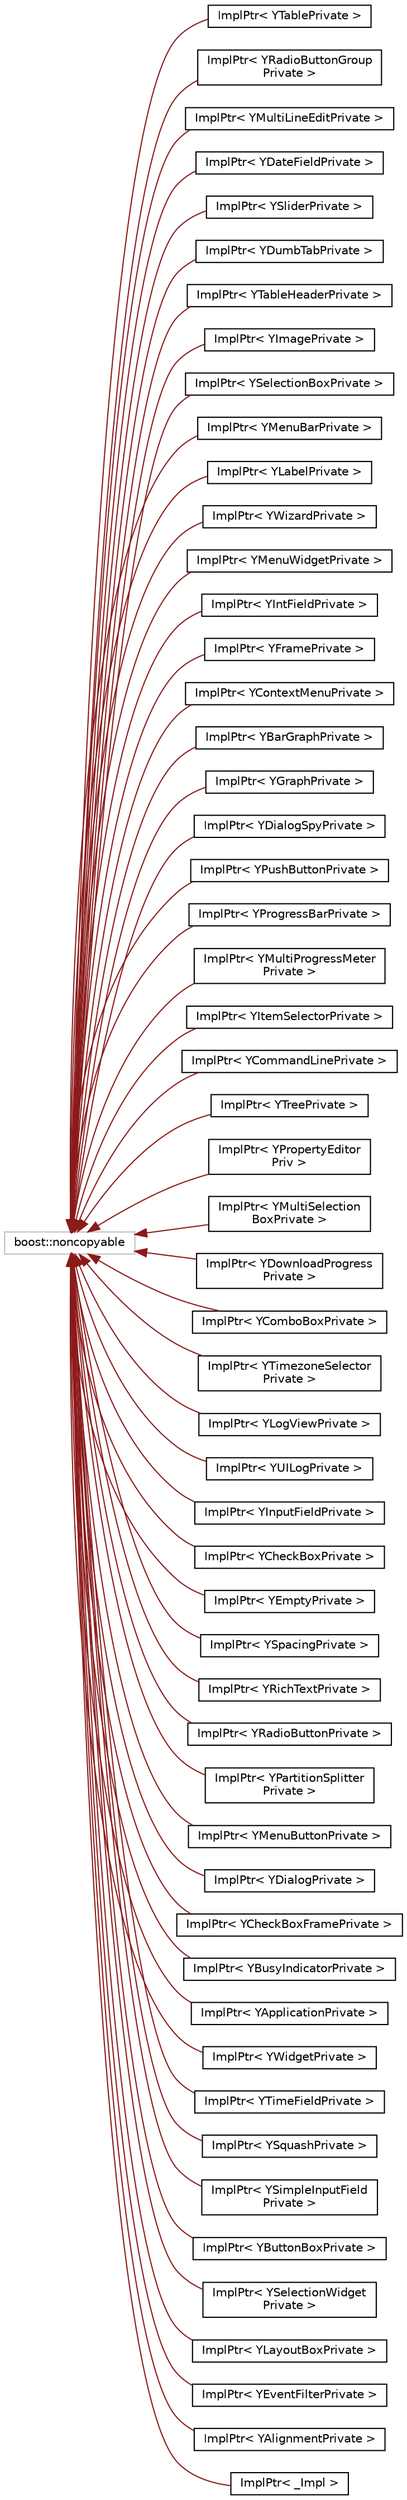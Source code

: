 digraph "Graphical Class Hierarchy"
{
 // LATEX_PDF_SIZE
  edge [fontname="Helvetica",fontsize="10",labelfontname="Helvetica",labelfontsize="10"];
  node [fontname="Helvetica",fontsize="10",shape=record];
  rankdir="LR";
  Node23 [label="boost::noncopyable",height=0.2,width=0.4,color="grey75", fillcolor="white", style="filled",tooltip=" "];
  Node23 -> Node0 [dir="back",color="firebrick4",fontsize="10",style="solid",fontname="Helvetica"];
  Node0 [label="ImplPtr\< YTablePrivate \>",height=0.2,width=0.4,color="black", fillcolor="white", style="filled",URL="$classImplPtr.html",tooltip=" "];
  Node23 -> Node25 [dir="back",color="firebrick4",fontsize="10",style="solid",fontname="Helvetica"];
  Node25 [label="ImplPtr\< YRadioButtonGroup\lPrivate \>",height=0.2,width=0.4,color="black", fillcolor="white", style="filled",URL="$classImplPtr.html",tooltip=" "];
  Node23 -> Node26 [dir="back",color="firebrick4",fontsize="10",style="solid",fontname="Helvetica"];
  Node26 [label="ImplPtr\< YMultiLineEditPrivate \>",height=0.2,width=0.4,color="black", fillcolor="white", style="filled",URL="$classImplPtr.html",tooltip=" "];
  Node23 -> Node27 [dir="back",color="firebrick4",fontsize="10",style="solid",fontname="Helvetica"];
  Node27 [label="ImplPtr\< YDateFieldPrivate \>",height=0.2,width=0.4,color="black", fillcolor="white", style="filled",URL="$classImplPtr.html",tooltip=" "];
  Node23 -> Node28 [dir="back",color="firebrick4",fontsize="10",style="solid",fontname="Helvetica"];
  Node28 [label="ImplPtr\< YSliderPrivate \>",height=0.2,width=0.4,color="black", fillcolor="white", style="filled",URL="$classImplPtr.html",tooltip=" "];
  Node23 -> Node29 [dir="back",color="firebrick4",fontsize="10",style="solid",fontname="Helvetica"];
  Node29 [label="ImplPtr\< YDumbTabPrivate \>",height=0.2,width=0.4,color="black", fillcolor="white", style="filled",URL="$classImplPtr.html",tooltip=" "];
  Node23 -> Node30 [dir="back",color="firebrick4",fontsize="10",style="solid",fontname="Helvetica"];
  Node30 [label="ImplPtr\< YTableHeaderPrivate \>",height=0.2,width=0.4,color="black", fillcolor="white", style="filled",URL="$classImplPtr.html",tooltip=" "];
  Node23 -> Node31 [dir="back",color="firebrick4",fontsize="10",style="solid",fontname="Helvetica"];
  Node31 [label="ImplPtr\< YImagePrivate \>",height=0.2,width=0.4,color="black", fillcolor="white", style="filled",URL="$classImplPtr.html",tooltip=" "];
  Node23 -> Node32 [dir="back",color="firebrick4",fontsize="10",style="solid",fontname="Helvetica"];
  Node32 [label="ImplPtr\< YSelectionBoxPrivate \>",height=0.2,width=0.4,color="black", fillcolor="white", style="filled",URL="$classImplPtr.html",tooltip=" "];
  Node23 -> Node33 [dir="back",color="firebrick4",fontsize="10",style="solid",fontname="Helvetica"];
  Node33 [label="ImplPtr\< YMenuBarPrivate \>",height=0.2,width=0.4,color="black", fillcolor="white", style="filled",URL="$classImplPtr.html",tooltip=" "];
  Node23 -> Node34 [dir="back",color="firebrick4",fontsize="10",style="solid",fontname="Helvetica"];
  Node34 [label="ImplPtr\< YLabelPrivate \>",height=0.2,width=0.4,color="black", fillcolor="white", style="filled",URL="$classImplPtr.html",tooltip=" "];
  Node23 -> Node35 [dir="back",color="firebrick4",fontsize="10",style="solid",fontname="Helvetica"];
  Node35 [label="ImplPtr\< YWizardPrivate \>",height=0.2,width=0.4,color="black", fillcolor="white", style="filled",URL="$classImplPtr.html",tooltip=" "];
  Node23 -> Node36 [dir="back",color="firebrick4",fontsize="10",style="solid",fontname="Helvetica"];
  Node36 [label="ImplPtr\< YMenuWidgetPrivate \>",height=0.2,width=0.4,color="black", fillcolor="white", style="filled",URL="$classImplPtr.html",tooltip=" "];
  Node23 -> Node37 [dir="back",color="firebrick4",fontsize="10",style="solid",fontname="Helvetica"];
  Node37 [label="ImplPtr\< YIntFieldPrivate \>",height=0.2,width=0.4,color="black", fillcolor="white", style="filled",URL="$classImplPtr.html",tooltip=" "];
  Node23 -> Node38 [dir="back",color="firebrick4",fontsize="10",style="solid",fontname="Helvetica"];
  Node38 [label="ImplPtr\< YFramePrivate \>",height=0.2,width=0.4,color="black", fillcolor="white", style="filled",URL="$classImplPtr.html",tooltip=" "];
  Node23 -> Node39 [dir="back",color="firebrick4",fontsize="10",style="solid",fontname="Helvetica"];
  Node39 [label="ImplPtr\< YContextMenuPrivate \>",height=0.2,width=0.4,color="black", fillcolor="white", style="filled",URL="$classImplPtr.html",tooltip=" "];
  Node23 -> Node40 [dir="back",color="firebrick4",fontsize="10",style="solid",fontname="Helvetica"];
  Node40 [label="ImplPtr\< YBarGraphPrivate \>",height=0.2,width=0.4,color="black", fillcolor="white", style="filled",URL="$classImplPtr.html",tooltip=" "];
  Node23 -> Node41 [dir="back",color="firebrick4",fontsize="10",style="solid",fontname="Helvetica"];
  Node41 [label="ImplPtr\< YGraphPrivate \>",height=0.2,width=0.4,color="black", fillcolor="white", style="filled",URL="$classImplPtr.html",tooltip=" "];
  Node23 -> Node42 [dir="back",color="firebrick4",fontsize="10",style="solid",fontname="Helvetica"];
  Node42 [label="ImplPtr\< YDialogSpyPrivate \>",height=0.2,width=0.4,color="black", fillcolor="white", style="filled",URL="$classImplPtr.html",tooltip=" "];
  Node23 -> Node43 [dir="back",color="firebrick4",fontsize="10",style="solid",fontname="Helvetica"];
  Node43 [label="ImplPtr\< YPushButtonPrivate \>",height=0.2,width=0.4,color="black", fillcolor="white", style="filled",URL="$classImplPtr.html",tooltip=" "];
  Node23 -> Node44 [dir="back",color="firebrick4",fontsize="10",style="solid",fontname="Helvetica"];
  Node44 [label="ImplPtr\< YProgressBarPrivate \>",height=0.2,width=0.4,color="black", fillcolor="white", style="filled",URL="$classImplPtr.html",tooltip=" "];
  Node23 -> Node45 [dir="back",color="firebrick4",fontsize="10",style="solid",fontname="Helvetica"];
  Node45 [label="ImplPtr\< YMultiProgressMeter\lPrivate \>",height=0.2,width=0.4,color="black", fillcolor="white", style="filled",URL="$classImplPtr.html",tooltip=" "];
  Node23 -> Node46 [dir="back",color="firebrick4",fontsize="10",style="solid",fontname="Helvetica"];
  Node46 [label="ImplPtr\< YItemSelectorPrivate \>",height=0.2,width=0.4,color="black", fillcolor="white", style="filled",URL="$classImplPtr.html",tooltip=" "];
  Node23 -> Node47 [dir="back",color="firebrick4",fontsize="10",style="solid",fontname="Helvetica"];
  Node47 [label="ImplPtr\< YCommandLinePrivate \>",height=0.2,width=0.4,color="black", fillcolor="white", style="filled",URL="$classImplPtr.html",tooltip=" "];
  Node23 -> Node48 [dir="back",color="firebrick4",fontsize="10",style="solid",fontname="Helvetica"];
  Node48 [label="ImplPtr\< YTreePrivate \>",height=0.2,width=0.4,color="black", fillcolor="white", style="filled",URL="$classImplPtr.html",tooltip=" "];
  Node23 -> Node49 [dir="back",color="firebrick4",fontsize="10",style="solid",fontname="Helvetica"];
  Node49 [label="ImplPtr\< YPropertyEditor\lPriv \>",height=0.2,width=0.4,color="black", fillcolor="white", style="filled",URL="$classImplPtr.html",tooltip=" "];
  Node23 -> Node50 [dir="back",color="firebrick4",fontsize="10",style="solid",fontname="Helvetica"];
  Node50 [label="ImplPtr\< YMultiSelection\lBoxPrivate \>",height=0.2,width=0.4,color="black", fillcolor="white", style="filled",URL="$classImplPtr.html",tooltip=" "];
  Node23 -> Node51 [dir="back",color="firebrick4",fontsize="10",style="solid",fontname="Helvetica"];
  Node51 [label="ImplPtr\< YDownloadProgress\lPrivate \>",height=0.2,width=0.4,color="black", fillcolor="white", style="filled",URL="$classImplPtr.html",tooltip=" "];
  Node23 -> Node52 [dir="back",color="firebrick4",fontsize="10",style="solid",fontname="Helvetica"];
  Node52 [label="ImplPtr\< YComboBoxPrivate \>",height=0.2,width=0.4,color="black", fillcolor="white", style="filled",URL="$classImplPtr.html",tooltip=" "];
  Node23 -> Node53 [dir="back",color="firebrick4",fontsize="10",style="solid",fontname="Helvetica"];
  Node53 [label="ImplPtr\< YTimezoneSelector\lPrivate \>",height=0.2,width=0.4,color="black", fillcolor="white", style="filled",URL="$classImplPtr.html",tooltip=" "];
  Node23 -> Node54 [dir="back",color="firebrick4",fontsize="10",style="solid",fontname="Helvetica"];
  Node54 [label="ImplPtr\< YLogViewPrivate \>",height=0.2,width=0.4,color="black", fillcolor="white", style="filled",URL="$classImplPtr.html",tooltip=" "];
  Node23 -> Node55 [dir="back",color="firebrick4",fontsize="10",style="solid",fontname="Helvetica"];
  Node55 [label="ImplPtr\< YUILogPrivate \>",height=0.2,width=0.4,color="black", fillcolor="white", style="filled",URL="$classImplPtr.html",tooltip=" "];
  Node23 -> Node56 [dir="back",color="firebrick4",fontsize="10",style="solid",fontname="Helvetica"];
  Node56 [label="ImplPtr\< YInputFieldPrivate \>",height=0.2,width=0.4,color="black", fillcolor="white", style="filled",URL="$classImplPtr.html",tooltip=" "];
  Node23 -> Node57 [dir="back",color="firebrick4",fontsize="10",style="solid",fontname="Helvetica"];
  Node57 [label="ImplPtr\< YCheckBoxPrivate \>",height=0.2,width=0.4,color="black", fillcolor="white", style="filled",URL="$classImplPtr.html",tooltip=" "];
  Node23 -> Node58 [dir="back",color="firebrick4",fontsize="10",style="solid",fontname="Helvetica"];
  Node58 [label="ImplPtr\< YEmptyPrivate \>",height=0.2,width=0.4,color="black", fillcolor="white", style="filled",URL="$classImplPtr.html",tooltip=" "];
  Node23 -> Node59 [dir="back",color="firebrick4",fontsize="10",style="solid",fontname="Helvetica"];
  Node59 [label="ImplPtr\< YSpacingPrivate \>",height=0.2,width=0.4,color="black", fillcolor="white", style="filled",URL="$classImplPtr.html",tooltip=" "];
  Node23 -> Node60 [dir="back",color="firebrick4",fontsize="10",style="solid",fontname="Helvetica"];
  Node60 [label="ImplPtr\< YRichTextPrivate \>",height=0.2,width=0.4,color="black", fillcolor="white", style="filled",URL="$classImplPtr.html",tooltip=" "];
  Node23 -> Node61 [dir="back",color="firebrick4",fontsize="10",style="solid",fontname="Helvetica"];
  Node61 [label="ImplPtr\< YRadioButtonPrivate \>",height=0.2,width=0.4,color="black", fillcolor="white", style="filled",URL="$classImplPtr.html",tooltip=" "];
  Node23 -> Node62 [dir="back",color="firebrick4",fontsize="10",style="solid",fontname="Helvetica"];
  Node62 [label="ImplPtr\< YPartitionSplitter\lPrivate \>",height=0.2,width=0.4,color="black", fillcolor="white", style="filled",URL="$classImplPtr.html",tooltip=" "];
  Node23 -> Node63 [dir="back",color="firebrick4",fontsize="10",style="solid",fontname="Helvetica"];
  Node63 [label="ImplPtr\< YMenuButtonPrivate \>",height=0.2,width=0.4,color="black", fillcolor="white", style="filled",URL="$classImplPtr.html",tooltip=" "];
  Node23 -> Node64 [dir="back",color="firebrick4",fontsize="10",style="solid",fontname="Helvetica"];
  Node64 [label="ImplPtr\< YDialogPrivate \>",height=0.2,width=0.4,color="black", fillcolor="white", style="filled",URL="$classImplPtr.html",tooltip=" "];
  Node23 -> Node65 [dir="back",color="firebrick4",fontsize="10",style="solid",fontname="Helvetica"];
  Node65 [label="ImplPtr\< YCheckBoxFramePrivate \>",height=0.2,width=0.4,color="black", fillcolor="white", style="filled",URL="$classImplPtr.html",tooltip=" "];
  Node23 -> Node66 [dir="back",color="firebrick4",fontsize="10",style="solid",fontname="Helvetica"];
  Node66 [label="ImplPtr\< YBusyIndicatorPrivate \>",height=0.2,width=0.4,color="black", fillcolor="white", style="filled",URL="$classImplPtr.html",tooltip=" "];
  Node23 -> Node67 [dir="back",color="firebrick4",fontsize="10",style="solid",fontname="Helvetica"];
  Node67 [label="ImplPtr\< YApplicationPrivate \>",height=0.2,width=0.4,color="black", fillcolor="white", style="filled",URL="$classImplPtr.html",tooltip=" "];
  Node23 -> Node68 [dir="back",color="firebrick4",fontsize="10",style="solid",fontname="Helvetica"];
  Node68 [label="ImplPtr\< YWidgetPrivate \>",height=0.2,width=0.4,color="black", fillcolor="white", style="filled",URL="$classImplPtr.html",tooltip=" "];
  Node23 -> Node69 [dir="back",color="firebrick4",fontsize="10",style="solid",fontname="Helvetica"];
  Node69 [label="ImplPtr\< YTimeFieldPrivate \>",height=0.2,width=0.4,color="black", fillcolor="white", style="filled",URL="$classImplPtr.html",tooltip=" "];
  Node23 -> Node70 [dir="back",color="firebrick4",fontsize="10",style="solid",fontname="Helvetica"];
  Node70 [label="ImplPtr\< YSquashPrivate \>",height=0.2,width=0.4,color="black", fillcolor="white", style="filled",URL="$classImplPtr.html",tooltip=" "];
  Node23 -> Node71 [dir="back",color="firebrick4",fontsize="10",style="solid",fontname="Helvetica"];
  Node71 [label="ImplPtr\< YSimpleInputField\lPrivate \>",height=0.2,width=0.4,color="black", fillcolor="white", style="filled",URL="$classImplPtr.html",tooltip=" "];
  Node23 -> Node72 [dir="back",color="firebrick4",fontsize="10",style="solid",fontname="Helvetica"];
  Node72 [label="ImplPtr\< YButtonBoxPrivate \>",height=0.2,width=0.4,color="black", fillcolor="white", style="filled",URL="$classImplPtr.html",tooltip=" "];
  Node23 -> Node73 [dir="back",color="firebrick4",fontsize="10",style="solid",fontname="Helvetica"];
  Node73 [label="ImplPtr\< YSelectionWidget\lPrivate \>",height=0.2,width=0.4,color="black", fillcolor="white", style="filled",URL="$classImplPtr.html",tooltip=" "];
  Node23 -> Node74 [dir="back",color="firebrick4",fontsize="10",style="solid",fontname="Helvetica"];
  Node74 [label="ImplPtr\< YLayoutBoxPrivate \>",height=0.2,width=0.4,color="black", fillcolor="white", style="filled",URL="$classImplPtr.html",tooltip=" "];
  Node23 -> Node75 [dir="back",color="firebrick4",fontsize="10",style="solid",fontname="Helvetica"];
  Node75 [label="ImplPtr\< YEventFilterPrivate \>",height=0.2,width=0.4,color="black", fillcolor="white", style="filled",URL="$classImplPtr.html",tooltip=" "];
  Node23 -> Node76 [dir="back",color="firebrick4",fontsize="10",style="solid",fontname="Helvetica"];
  Node76 [label="ImplPtr\< YAlignmentPrivate \>",height=0.2,width=0.4,color="black", fillcolor="white", style="filled",URL="$classImplPtr.html",tooltip=" "];
  Node23 -> Node77 [dir="back",color="firebrick4",fontsize="10",style="solid",fontname="Helvetica"];
  Node77 [label="ImplPtr\< _Impl \>",height=0.2,width=0.4,color="black", fillcolor="white", style="filled",URL="$classImplPtr.html",tooltip=" "];
}
